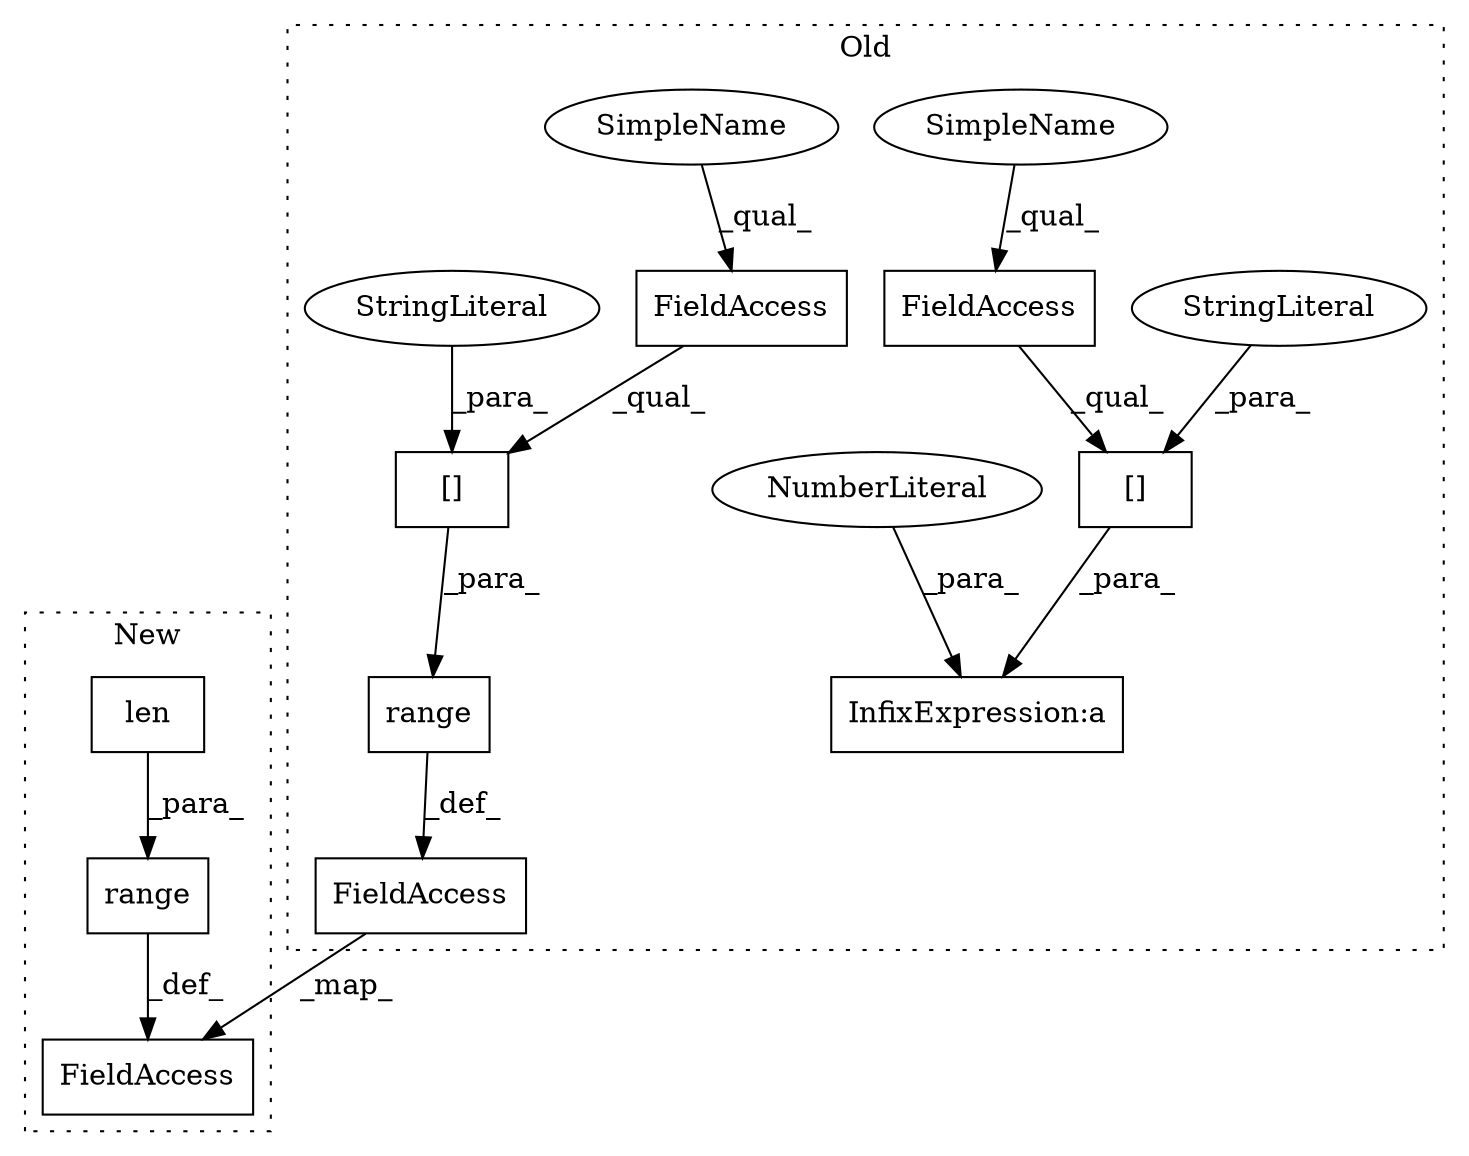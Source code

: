 digraph G {
subgraph cluster0 {
1 [label="[]" a="2" s="5579,5607" l="12,1" shape="box"];
4 [label="StringLiteral" a="45" s="5591" l="16" shape="ellipse"];
5 [label="InfixExpression:a" a="27" s="5608" l="3" shape="box"];
6 [label="NumberLiteral" a="34" s="5611" l="1" shape="ellipse"];
7 [label="FieldAccess" a="22" s="5579" l="11" shape="box"];
8 [label="FieldAccess" a="22" s="4719" l="11" shape="box"];
9 [label="[]" a="2" s="4719,4747" l="12,1" shape="box"];
10 [label="range" a="32" s="4713,4748" l="6,1" shape="box"];
11 [label="StringLiteral" a="45" s="4731" l="16" shape="ellipse"];
13 [label="FieldAccess" a="22" s="4897" l="11" shape="box"];
14 [label="SimpleName" a="42" s="4719" l="4" shape="ellipse"];
15 [label="SimpleName" a="42" s="5579" l="4" shape="ellipse"];
label = "Old";
style="dotted";
}
subgraph cluster1 {
2 [label="len" a="32" s="4698,4711" l="4,1" shape="box"];
3 [label="range" a="32" s="4692,4712" l="6,1" shape="box"];
12 [label="FieldAccess" a="22" s="4861" l="11" shape="box"];
label = "New";
style="dotted";
}
1 -> 5 [label="_para_"];
2 -> 3 [label="_para_"];
3 -> 12 [label="_def_"];
4 -> 1 [label="_para_"];
6 -> 5 [label="_para_"];
7 -> 1 [label="_qual_"];
8 -> 9 [label="_qual_"];
9 -> 10 [label="_para_"];
10 -> 13 [label="_def_"];
11 -> 9 [label="_para_"];
13 -> 12 [label="_map_"];
14 -> 8 [label="_qual_"];
15 -> 7 [label="_qual_"];
}